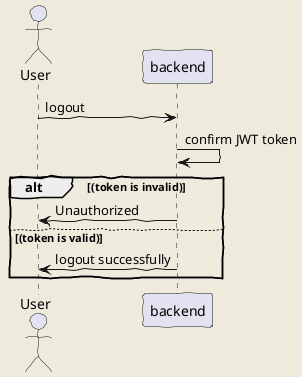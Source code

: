 @startuml logout
    skinparam backgroundColor #EEEBDC
    skinparam handwritten true
    actor User
    User -> "backend" : logout
    "backend" -> "backend" : confirm JWT token
    alt (token is invalid)
    "backend" -> User: Unauthorized
    else (token is valid)
    "backend" -> User : logout successfully
    end
@enduml